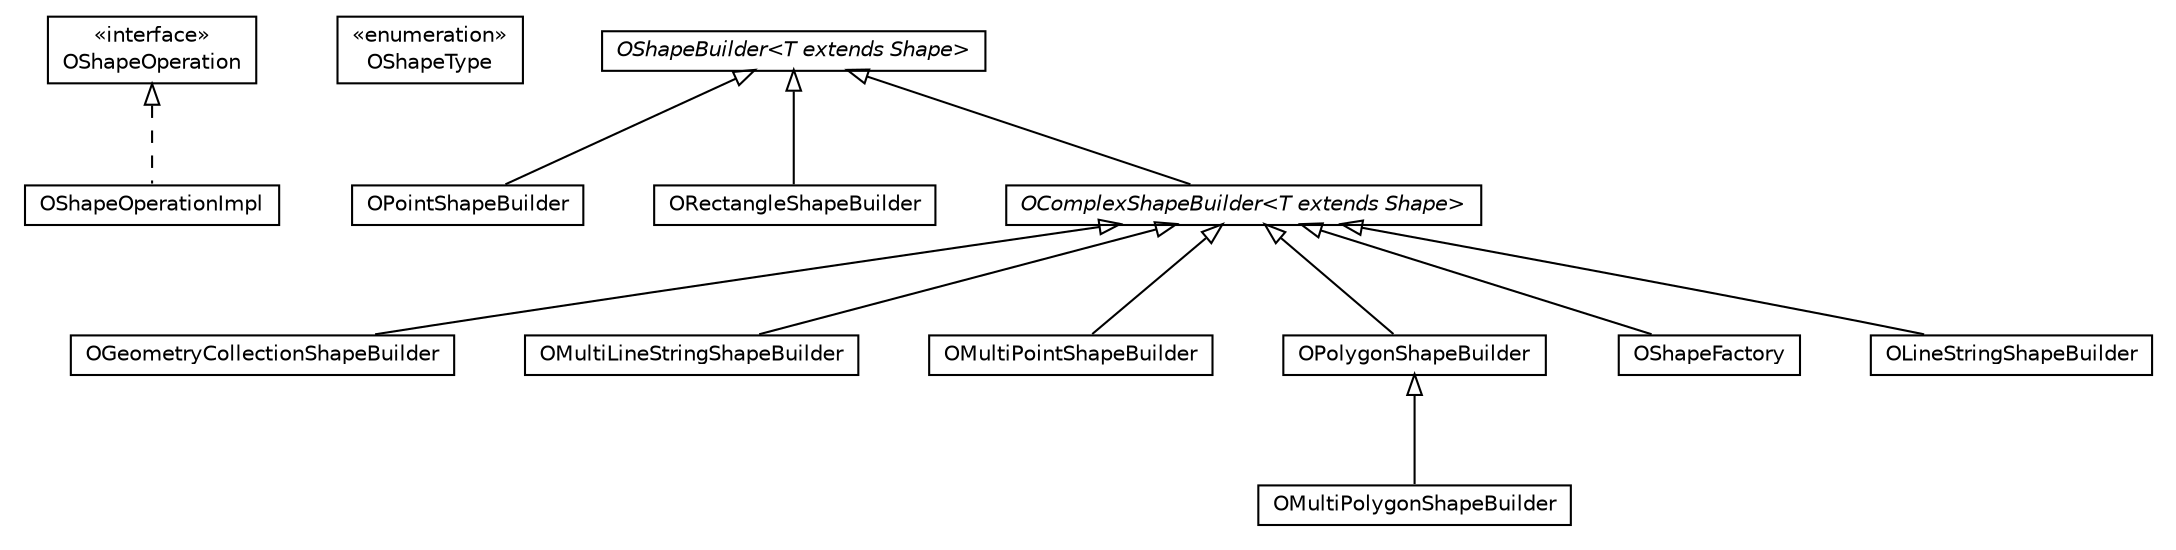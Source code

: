 #!/usr/local/bin/dot
#
# Class diagram 
# Generated by UMLGraph version R5_6-24-gf6e263 (http://www.umlgraph.org/)
#

digraph G {
	edge [fontname="Helvetica",fontsize=10,labelfontname="Helvetica",labelfontsize=10];
	node [fontname="Helvetica",fontsize=10,shape=plaintext];
	nodesep=0.25;
	ranksep=0.5;
	// com.orientechnologies.spatial.shape.OShapeOperation
	c689886 [label=<<table title="com.orientechnologies.spatial.shape.OShapeOperation" border="0" cellborder="1" cellspacing="0" cellpadding="2" port="p" href="./OShapeOperation.html">
		<tr><td><table border="0" cellspacing="0" cellpadding="1">
<tr><td align="center" balign="center"> &#171;interface&#187; </td></tr>
<tr><td align="center" balign="center"> OShapeOperation </td></tr>
		</table></td></tr>
		</table>>, URL="./OShapeOperation.html", fontname="Helvetica", fontcolor="black", fontsize=10.0];
	// com.orientechnologies.spatial.shape.OShapeType
	c689887 [label=<<table title="com.orientechnologies.spatial.shape.OShapeType" border="0" cellborder="1" cellspacing="0" cellpadding="2" port="p" href="./OShapeType.html">
		<tr><td><table border="0" cellspacing="0" cellpadding="1">
<tr><td align="center" balign="center"> &#171;enumeration&#187; </td></tr>
<tr><td align="center" balign="center"> OShapeType </td></tr>
		</table></td></tr>
		</table>>, URL="./OShapeType.html", fontname="Helvetica", fontcolor="black", fontsize=10.0];
	// com.orientechnologies.spatial.shape.OGeometryCollectionShapeBuilder
	c689888 [label=<<table title="com.orientechnologies.spatial.shape.OGeometryCollectionShapeBuilder" border="0" cellborder="1" cellspacing="0" cellpadding="2" port="p" href="./OGeometryCollectionShapeBuilder.html">
		<tr><td><table border="0" cellspacing="0" cellpadding="1">
<tr><td align="center" balign="center"> OGeometryCollectionShapeBuilder </td></tr>
		</table></td></tr>
		</table>>, URL="./OGeometryCollectionShapeBuilder.html", fontname="Helvetica", fontcolor="black", fontsize=10.0];
	// com.orientechnologies.spatial.shape.OMultiLineStringShapeBuilder
	c689889 [label=<<table title="com.orientechnologies.spatial.shape.OMultiLineStringShapeBuilder" border="0" cellborder="1" cellspacing="0" cellpadding="2" port="p" href="./OMultiLineStringShapeBuilder.html">
		<tr><td><table border="0" cellspacing="0" cellpadding="1">
<tr><td align="center" balign="center"> OMultiLineStringShapeBuilder </td></tr>
		</table></td></tr>
		</table>>, URL="./OMultiLineStringShapeBuilder.html", fontname="Helvetica", fontcolor="black", fontsize=10.0];
	// com.orientechnologies.spatial.shape.OMultiPolygonShapeBuilder
	c689890 [label=<<table title="com.orientechnologies.spatial.shape.OMultiPolygonShapeBuilder" border="0" cellborder="1" cellspacing="0" cellpadding="2" port="p" href="./OMultiPolygonShapeBuilder.html">
		<tr><td><table border="0" cellspacing="0" cellpadding="1">
<tr><td align="center" balign="center"> OMultiPolygonShapeBuilder </td></tr>
		</table></td></tr>
		</table>>, URL="./OMultiPolygonShapeBuilder.html", fontname="Helvetica", fontcolor="black", fontsize=10.0];
	// com.orientechnologies.spatial.shape.OShapeOperationImpl
	c689891 [label=<<table title="com.orientechnologies.spatial.shape.OShapeOperationImpl" border="0" cellborder="1" cellspacing="0" cellpadding="2" port="p" href="./OShapeOperationImpl.html">
		<tr><td><table border="0" cellspacing="0" cellpadding="1">
<tr><td align="center" balign="center"> OShapeOperationImpl </td></tr>
		</table></td></tr>
		</table>>, URL="./OShapeOperationImpl.html", fontname="Helvetica", fontcolor="black", fontsize=10.0];
	// com.orientechnologies.spatial.shape.OMultiPointShapeBuilder
	c689892 [label=<<table title="com.orientechnologies.spatial.shape.OMultiPointShapeBuilder" border="0" cellborder="1" cellspacing="0" cellpadding="2" port="p" href="./OMultiPointShapeBuilder.html">
		<tr><td><table border="0" cellspacing="0" cellpadding="1">
<tr><td align="center" balign="center"> OMultiPointShapeBuilder </td></tr>
		</table></td></tr>
		</table>>, URL="./OMultiPointShapeBuilder.html", fontname="Helvetica", fontcolor="black", fontsize=10.0];
	// com.orientechnologies.spatial.shape.OShapeBuilder<T extends org.locationtech.spatial4j.shape.Shape>
	c689893 [label=<<table title="com.orientechnologies.spatial.shape.OShapeBuilder" border="0" cellborder="1" cellspacing="0" cellpadding="2" port="p" href="./OShapeBuilder.html">
		<tr><td><table border="0" cellspacing="0" cellpadding="1">
<tr><td align="center" balign="center"><font face="Helvetica-Oblique"> OShapeBuilder&lt;T extends Shape&gt; </font></td></tr>
		</table></td></tr>
		</table>>, URL="./OShapeBuilder.html", fontname="Helvetica", fontcolor="black", fontsize=10.0];
	// com.orientechnologies.spatial.shape.OPointShapeBuilder
	c689894 [label=<<table title="com.orientechnologies.spatial.shape.OPointShapeBuilder" border="0" cellborder="1" cellspacing="0" cellpadding="2" port="p" href="./OPointShapeBuilder.html">
		<tr><td><table border="0" cellspacing="0" cellpadding="1">
<tr><td align="center" balign="center"> OPointShapeBuilder </td></tr>
		</table></td></tr>
		</table>>, URL="./OPointShapeBuilder.html", fontname="Helvetica", fontcolor="black", fontsize=10.0];
	// com.orientechnologies.spatial.shape.OPolygonShapeBuilder
	c689895 [label=<<table title="com.orientechnologies.spatial.shape.OPolygonShapeBuilder" border="0" cellborder="1" cellspacing="0" cellpadding="2" port="p" href="./OPolygonShapeBuilder.html">
		<tr><td><table border="0" cellspacing="0" cellpadding="1">
<tr><td align="center" balign="center"> OPolygonShapeBuilder </td></tr>
		</table></td></tr>
		</table>>, URL="./OPolygonShapeBuilder.html", fontname="Helvetica", fontcolor="black", fontsize=10.0];
	// com.orientechnologies.spatial.shape.OShapeFactory
	c689896 [label=<<table title="com.orientechnologies.spatial.shape.OShapeFactory" border="0" cellborder="1" cellspacing="0" cellpadding="2" port="p" href="./OShapeFactory.html">
		<tr><td><table border="0" cellspacing="0" cellpadding="1">
<tr><td align="center" balign="center"> OShapeFactory </td></tr>
		</table></td></tr>
		</table>>, URL="./OShapeFactory.html", fontname="Helvetica", fontcolor="black", fontsize=10.0];
	// com.orientechnologies.spatial.shape.OLineStringShapeBuilder
	c689897 [label=<<table title="com.orientechnologies.spatial.shape.OLineStringShapeBuilder" border="0" cellborder="1" cellspacing="0" cellpadding="2" port="p" href="./OLineStringShapeBuilder.html">
		<tr><td><table border="0" cellspacing="0" cellpadding="1">
<tr><td align="center" balign="center"> OLineStringShapeBuilder </td></tr>
		</table></td></tr>
		</table>>, URL="./OLineStringShapeBuilder.html", fontname="Helvetica", fontcolor="black", fontsize=10.0];
	// com.orientechnologies.spatial.shape.ORectangleShapeBuilder
	c689898 [label=<<table title="com.orientechnologies.spatial.shape.ORectangleShapeBuilder" border="0" cellborder="1" cellspacing="0" cellpadding="2" port="p" href="./ORectangleShapeBuilder.html">
		<tr><td><table border="0" cellspacing="0" cellpadding="1">
<tr><td align="center" balign="center"> ORectangleShapeBuilder </td></tr>
		</table></td></tr>
		</table>>, URL="./ORectangleShapeBuilder.html", fontname="Helvetica", fontcolor="black", fontsize=10.0];
	// com.orientechnologies.spatial.shape.OComplexShapeBuilder<T extends org.locationtech.spatial4j.shape.Shape>
	c689899 [label=<<table title="com.orientechnologies.spatial.shape.OComplexShapeBuilder" border="0" cellborder="1" cellspacing="0" cellpadding="2" port="p" href="./OComplexShapeBuilder.html">
		<tr><td><table border="0" cellspacing="0" cellpadding="1">
<tr><td align="center" balign="center"><font face="Helvetica-Oblique"> OComplexShapeBuilder&lt;T extends Shape&gt; </font></td></tr>
		</table></td></tr>
		</table>>, URL="./OComplexShapeBuilder.html", fontname="Helvetica", fontcolor="black", fontsize=10.0];
	//com.orientechnologies.spatial.shape.OGeometryCollectionShapeBuilder extends com.orientechnologies.spatial.shape.OComplexShapeBuilder<org.locationtech.spatial4j.shape.ShapeCollection<org.locationtech.spatial4j.shape.Shape>>
	c689899:p -> c689888:p [dir=back,arrowtail=empty];
	//com.orientechnologies.spatial.shape.OMultiLineStringShapeBuilder extends com.orientechnologies.spatial.shape.OComplexShapeBuilder<org.locationtech.spatial4j.shape.jts.JtsGeometry>
	c689899:p -> c689889:p [dir=back,arrowtail=empty];
	//com.orientechnologies.spatial.shape.OMultiPolygonShapeBuilder extends com.orientechnologies.spatial.shape.OPolygonShapeBuilder
	c689895:p -> c689890:p [dir=back,arrowtail=empty];
	//com.orientechnologies.spatial.shape.OShapeOperationImpl implements com.orientechnologies.spatial.shape.OShapeOperation
	c689886:p -> c689891:p [dir=back,arrowtail=empty,style=dashed];
	//com.orientechnologies.spatial.shape.OMultiPointShapeBuilder extends com.orientechnologies.spatial.shape.OComplexShapeBuilder<org.locationtech.spatial4j.shape.jts.JtsGeometry>
	c689899:p -> c689892:p [dir=back,arrowtail=empty];
	//com.orientechnologies.spatial.shape.OPointShapeBuilder extends com.orientechnologies.spatial.shape.OShapeBuilder<org.locationtech.spatial4j.shape.Point>
	c689893:p -> c689894:p [dir=back,arrowtail=empty];
	//com.orientechnologies.spatial.shape.OPolygonShapeBuilder extends com.orientechnologies.spatial.shape.OComplexShapeBuilder<org.locationtech.spatial4j.shape.jts.JtsGeometry>
	c689899:p -> c689895:p [dir=back,arrowtail=empty];
	//com.orientechnologies.spatial.shape.OShapeFactory extends com.orientechnologies.spatial.shape.OComplexShapeBuilder
	c689899:p -> c689896:p [dir=back,arrowtail=empty];
	//com.orientechnologies.spatial.shape.OLineStringShapeBuilder extends com.orientechnologies.spatial.shape.OComplexShapeBuilder<org.locationtech.spatial4j.shape.jts.JtsGeometry>
	c689899:p -> c689897:p [dir=back,arrowtail=empty];
	//com.orientechnologies.spatial.shape.ORectangleShapeBuilder extends com.orientechnologies.spatial.shape.OShapeBuilder<org.locationtech.spatial4j.shape.Rectangle>
	c689893:p -> c689898:p [dir=back,arrowtail=empty];
	//com.orientechnologies.spatial.shape.OComplexShapeBuilder<T extends org.locationtech.spatial4j.shape.Shape> extends com.orientechnologies.spatial.shape.OShapeBuilder<T>
	c689893:p -> c689899:p [dir=back,arrowtail=empty];
}

